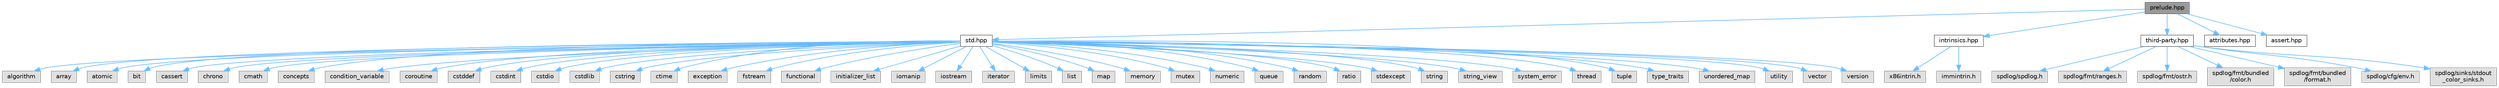 digraph "prelude.hpp"
{
 // INTERACTIVE_SVG=YES
 // LATEX_PDF_SIZE
  bgcolor="transparent";
  edge [fontname=Helvetica,fontsize=10,labelfontname=Helvetica,labelfontsize=10];
  node [fontname=Helvetica,fontsize=10,shape=box,height=0.2,width=0.4];
  Node1 [id="Node000001",label="prelude.hpp",height=0.2,width=0.4,color="gray40", fillcolor="grey60", style="filled", fontcolor="black",tooltip=" "];
  Node1 -> Node2 [id="edge1_Node000001_Node000002",color="steelblue1",style="solid",tooltip=" "];
  Node2 [id="Node000002",label="std.hpp",height=0.2,width=0.4,color="grey40", fillcolor="white", style="filled",URL="$std_8hpp.html",tooltip="The C++ std library."];
  Node2 -> Node3 [id="edge2_Node000002_Node000003",color="steelblue1",style="solid",tooltip=" "];
  Node3 [id="Node000003",label="algorithm",height=0.2,width=0.4,color="grey60", fillcolor="#E0E0E0", style="filled",tooltip=" "];
  Node2 -> Node4 [id="edge3_Node000002_Node000004",color="steelblue1",style="solid",tooltip=" "];
  Node4 [id="Node000004",label="array",height=0.2,width=0.4,color="grey60", fillcolor="#E0E0E0", style="filled",tooltip=" "];
  Node2 -> Node5 [id="edge4_Node000002_Node000005",color="steelblue1",style="solid",tooltip=" "];
  Node5 [id="Node000005",label="atomic",height=0.2,width=0.4,color="grey60", fillcolor="#E0E0E0", style="filled",tooltip=" "];
  Node2 -> Node6 [id="edge5_Node000002_Node000006",color="steelblue1",style="solid",tooltip=" "];
  Node6 [id="Node000006",label="bit",height=0.2,width=0.4,color="grey60", fillcolor="#E0E0E0", style="filled",tooltip=" "];
  Node2 -> Node7 [id="edge6_Node000002_Node000007",color="steelblue1",style="solid",tooltip=" "];
  Node7 [id="Node000007",label="cassert",height=0.2,width=0.4,color="grey60", fillcolor="#E0E0E0", style="filled",tooltip=" "];
  Node2 -> Node8 [id="edge7_Node000002_Node000008",color="steelblue1",style="solid",tooltip=" "];
  Node8 [id="Node000008",label="chrono",height=0.2,width=0.4,color="grey60", fillcolor="#E0E0E0", style="filled",tooltip=" "];
  Node2 -> Node9 [id="edge8_Node000002_Node000009",color="steelblue1",style="solid",tooltip=" "];
  Node9 [id="Node000009",label="cmath",height=0.2,width=0.4,color="grey60", fillcolor="#E0E0E0", style="filled",tooltip=" "];
  Node2 -> Node10 [id="edge9_Node000002_Node000010",color="steelblue1",style="solid",tooltip=" "];
  Node10 [id="Node000010",label="concepts",height=0.2,width=0.4,color="grey60", fillcolor="#E0E0E0", style="filled",tooltip=" "];
  Node2 -> Node11 [id="edge10_Node000002_Node000011",color="steelblue1",style="solid",tooltip=" "];
  Node11 [id="Node000011",label="condition_variable",height=0.2,width=0.4,color="grey60", fillcolor="#E0E0E0", style="filled",tooltip=" "];
  Node2 -> Node12 [id="edge11_Node000002_Node000012",color="steelblue1",style="solid",tooltip=" "];
  Node12 [id="Node000012",label="coroutine",height=0.2,width=0.4,color="grey60", fillcolor="#E0E0E0", style="filled",tooltip=" "];
  Node2 -> Node13 [id="edge12_Node000002_Node000013",color="steelblue1",style="solid",tooltip=" "];
  Node13 [id="Node000013",label="cstddef",height=0.2,width=0.4,color="grey60", fillcolor="#E0E0E0", style="filled",tooltip=" "];
  Node2 -> Node14 [id="edge13_Node000002_Node000014",color="steelblue1",style="solid",tooltip=" "];
  Node14 [id="Node000014",label="cstdint",height=0.2,width=0.4,color="grey60", fillcolor="#E0E0E0", style="filled",tooltip=" "];
  Node2 -> Node15 [id="edge14_Node000002_Node000015",color="steelblue1",style="solid",tooltip=" "];
  Node15 [id="Node000015",label="cstdio",height=0.2,width=0.4,color="grey60", fillcolor="#E0E0E0", style="filled",tooltip=" "];
  Node2 -> Node16 [id="edge15_Node000002_Node000016",color="steelblue1",style="solid",tooltip=" "];
  Node16 [id="Node000016",label="cstdlib",height=0.2,width=0.4,color="grey60", fillcolor="#E0E0E0", style="filled",tooltip=" "];
  Node2 -> Node17 [id="edge16_Node000002_Node000017",color="steelblue1",style="solid",tooltip=" "];
  Node17 [id="Node000017",label="cstring",height=0.2,width=0.4,color="grey60", fillcolor="#E0E0E0", style="filled",tooltip=" "];
  Node2 -> Node18 [id="edge17_Node000002_Node000018",color="steelblue1",style="solid",tooltip=" "];
  Node18 [id="Node000018",label="ctime",height=0.2,width=0.4,color="grey60", fillcolor="#E0E0E0", style="filled",tooltip=" "];
  Node2 -> Node19 [id="edge18_Node000002_Node000019",color="steelblue1",style="solid",tooltip=" "];
  Node19 [id="Node000019",label="exception",height=0.2,width=0.4,color="grey60", fillcolor="#E0E0E0", style="filled",tooltip=" "];
  Node2 -> Node20 [id="edge19_Node000002_Node000020",color="steelblue1",style="solid",tooltip=" "];
  Node20 [id="Node000020",label="fstream",height=0.2,width=0.4,color="grey60", fillcolor="#E0E0E0", style="filled",tooltip=" "];
  Node2 -> Node21 [id="edge20_Node000002_Node000021",color="steelblue1",style="solid",tooltip=" "];
  Node21 [id="Node000021",label="functional",height=0.2,width=0.4,color="grey60", fillcolor="#E0E0E0", style="filled",tooltip=" "];
  Node2 -> Node22 [id="edge21_Node000002_Node000022",color="steelblue1",style="solid",tooltip=" "];
  Node22 [id="Node000022",label="initializer_list",height=0.2,width=0.4,color="grey60", fillcolor="#E0E0E0", style="filled",tooltip=" "];
  Node2 -> Node23 [id="edge22_Node000002_Node000023",color="steelblue1",style="solid",tooltip=" "];
  Node23 [id="Node000023",label="iomanip",height=0.2,width=0.4,color="grey60", fillcolor="#E0E0E0", style="filled",tooltip=" "];
  Node2 -> Node24 [id="edge23_Node000002_Node000024",color="steelblue1",style="solid",tooltip=" "];
  Node24 [id="Node000024",label="iostream",height=0.2,width=0.4,color="grey60", fillcolor="#E0E0E0", style="filled",tooltip=" "];
  Node2 -> Node25 [id="edge24_Node000002_Node000025",color="steelblue1",style="solid",tooltip=" "];
  Node25 [id="Node000025",label="iterator",height=0.2,width=0.4,color="grey60", fillcolor="#E0E0E0", style="filled",tooltip=" "];
  Node2 -> Node26 [id="edge25_Node000002_Node000026",color="steelblue1",style="solid",tooltip=" "];
  Node26 [id="Node000026",label="limits",height=0.2,width=0.4,color="grey60", fillcolor="#E0E0E0", style="filled",tooltip=" "];
  Node2 -> Node27 [id="edge26_Node000002_Node000027",color="steelblue1",style="solid",tooltip=" "];
  Node27 [id="Node000027",label="list",height=0.2,width=0.4,color="grey60", fillcolor="#E0E0E0", style="filled",tooltip=" "];
  Node2 -> Node28 [id="edge27_Node000002_Node000028",color="steelblue1",style="solid",tooltip=" "];
  Node28 [id="Node000028",label="map",height=0.2,width=0.4,color="grey60", fillcolor="#E0E0E0", style="filled",tooltip=" "];
  Node2 -> Node29 [id="edge28_Node000002_Node000029",color="steelblue1",style="solid",tooltip=" "];
  Node29 [id="Node000029",label="memory",height=0.2,width=0.4,color="grey60", fillcolor="#E0E0E0", style="filled",tooltip=" "];
  Node2 -> Node30 [id="edge29_Node000002_Node000030",color="steelblue1",style="solid",tooltip=" "];
  Node30 [id="Node000030",label="mutex",height=0.2,width=0.4,color="grey60", fillcolor="#E0E0E0", style="filled",tooltip=" "];
  Node2 -> Node31 [id="edge30_Node000002_Node000031",color="steelblue1",style="solid",tooltip=" "];
  Node31 [id="Node000031",label="numeric",height=0.2,width=0.4,color="grey60", fillcolor="#E0E0E0", style="filled",tooltip=" "];
  Node2 -> Node32 [id="edge31_Node000002_Node000032",color="steelblue1",style="solid",tooltip=" "];
  Node32 [id="Node000032",label="queue",height=0.2,width=0.4,color="grey60", fillcolor="#E0E0E0", style="filled",tooltip=" "];
  Node2 -> Node33 [id="edge32_Node000002_Node000033",color="steelblue1",style="solid",tooltip=" "];
  Node33 [id="Node000033",label="random",height=0.2,width=0.4,color="grey60", fillcolor="#E0E0E0", style="filled",tooltip=" "];
  Node2 -> Node34 [id="edge33_Node000002_Node000034",color="steelblue1",style="solid",tooltip=" "];
  Node34 [id="Node000034",label="ratio",height=0.2,width=0.4,color="grey60", fillcolor="#E0E0E0", style="filled",tooltip=" "];
  Node2 -> Node35 [id="edge34_Node000002_Node000035",color="steelblue1",style="solid",tooltip=" "];
  Node35 [id="Node000035",label="stdexcept",height=0.2,width=0.4,color="grey60", fillcolor="#E0E0E0", style="filled",tooltip=" "];
  Node2 -> Node36 [id="edge35_Node000002_Node000036",color="steelblue1",style="solid",tooltip=" "];
  Node36 [id="Node000036",label="string",height=0.2,width=0.4,color="grey60", fillcolor="#E0E0E0", style="filled",tooltip=" "];
  Node2 -> Node37 [id="edge36_Node000002_Node000037",color="steelblue1",style="solid",tooltip=" "];
  Node37 [id="Node000037",label="string_view",height=0.2,width=0.4,color="grey60", fillcolor="#E0E0E0", style="filled",tooltip=" "];
  Node2 -> Node38 [id="edge37_Node000002_Node000038",color="steelblue1",style="solid",tooltip=" "];
  Node38 [id="Node000038",label="system_error",height=0.2,width=0.4,color="grey60", fillcolor="#E0E0E0", style="filled",tooltip=" "];
  Node2 -> Node39 [id="edge38_Node000002_Node000039",color="steelblue1",style="solid",tooltip=" "];
  Node39 [id="Node000039",label="thread",height=0.2,width=0.4,color="grey60", fillcolor="#E0E0E0", style="filled",tooltip=" "];
  Node2 -> Node40 [id="edge39_Node000002_Node000040",color="steelblue1",style="solid",tooltip=" "];
  Node40 [id="Node000040",label="tuple",height=0.2,width=0.4,color="grey60", fillcolor="#E0E0E0", style="filled",tooltip=" "];
  Node2 -> Node41 [id="edge40_Node000002_Node000041",color="steelblue1",style="solid",tooltip=" "];
  Node41 [id="Node000041",label="type_traits",height=0.2,width=0.4,color="grey60", fillcolor="#E0E0E0", style="filled",tooltip=" "];
  Node2 -> Node42 [id="edge41_Node000002_Node000042",color="steelblue1",style="solid",tooltip=" "];
  Node42 [id="Node000042",label="unordered_map",height=0.2,width=0.4,color="grey60", fillcolor="#E0E0E0", style="filled",tooltip=" "];
  Node2 -> Node43 [id="edge42_Node000002_Node000043",color="steelblue1",style="solid",tooltip=" "];
  Node43 [id="Node000043",label="utility",height=0.2,width=0.4,color="grey60", fillcolor="#E0E0E0", style="filled",tooltip=" "];
  Node2 -> Node44 [id="edge43_Node000002_Node000044",color="steelblue1",style="solid",tooltip=" "];
  Node44 [id="Node000044",label="vector",height=0.2,width=0.4,color="grey60", fillcolor="#E0E0E0", style="filled",tooltip=" "];
  Node2 -> Node45 [id="edge44_Node000002_Node000045",color="steelblue1",style="solid",tooltip=" "];
  Node45 [id="Node000045",label="version",height=0.2,width=0.4,color="grey60", fillcolor="#E0E0E0", style="filled",tooltip=" "];
  Node1 -> Node46 [id="edge45_Node000001_Node000046",color="steelblue1",style="solid",tooltip=" "];
  Node46 [id="Node000046",label="intrinsics.hpp",height=0.2,width=0.4,color="grey40", fillcolor="white", style="filled",URL="$intrinsics_8hpp.html",tooltip="Imports all of our platform-specific intrinsics once as part of the PCH."];
  Node46 -> Node47 [id="edge46_Node000046_Node000047",color="steelblue1",style="solid",tooltip=" "];
  Node47 [id="Node000047",label="x86intrin.h",height=0.2,width=0.4,color="grey60", fillcolor="#E0E0E0", style="filled",tooltip=" "];
  Node46 -> Node48 [id="edge47_Node000046_Node000048",color="steelblue1",style="solid",tooltip=" "];
  Node48 [id="Node000048",label="immintrin.h",height=0.2,width=0.4,color="grey60", fillcolor="#E0E0E0", style="filled",tooltip=" "];
  Node1 -> Node49 [id="edge48_Node000001_Node000049",color="steelblue1",style="solid",tooltip=" "];
  Node49 [id="Node000049",label="third-party.hpp",height=0.2,width=0.4,color="grey40", fillcolor="white", style="filled",URL="$third-party_8hpp.html",tooltip="third-party libraries"];
  Node49 -> Node50 [id="edge49_Node000049_Node000050",color="steelblue1",style="solid",tooltip=" "];
  Node50 [id="Node000050",label="spdlog/spdlog.h",height=0.2,width=0.4,color="grey60", fillcolor="#E0E0E0", style="filled",tooltip=" "];
  Node49 -> Node51 [id="edge50_Node000049_Node000051",color="steelblue1",style="solid",tooltip=" "];
  Node51 [id="Node000051",label="spdlog/fmt/ranges.h",height=0.2,width=0.4,color="grey60", fillcolor="#E0E0E0", style="filled",tooltip=" "];
  Node49 -> Node52 [id="edge51_Node000049_Node000052",color="steelblue1",style="solid",tooltip=" "];
  Node52 [id="Node000052",label="spdlog/fmt/ostr.h",height=0.2,width=0.4,color="grey60", fillcolor="#E0E0E0", style="filled",tooltip=" "];
  Node49 -> Node53 [id="edge52_Node000049_Node000053",color="steelblue1",style="solid",tooltip=" "];
  Node53 [id="Node000053",label="spdlog/fmt/bundled\l/color.h",height=0.2,width=0.4,color="grey60", fillcolor="#E0E0E0", style="filled",tooltip=" "];
  Node49 -> Node54 [id="edge53_Node000049_Node000054",color="steelblue1",style="solid",tooltip=" "];
  Node54 [id="Node000054",label="spdlog/fmt/bundled\l/format.h",height=0.2,width=0.4,color="grey60", fillcolor="#E0E0E0", style="filled",tooltip=" "];
  Node49 -> Node55 [id="edge54_Node000049_Node000055",color="steelblue1",style="solid",tooltip=" "];
  Node55 [id="Node000055",label="spdlog/cfg/env.h",height=0.2,width=0.4,color="grey60", fillcolor="#E0E0E0", style="filled",tooltip=" "];
  Node49 -> Node56 [id="edge55_Node000049_Node000056",color="steelblue1",style="solid",tooltip=" "];
  Node56 [id="Node000056",label="spdlog/sinks/stdout\l_color_sinks.h",height=0.2,width=0.4,color="grey60", fillcolor="#E0E0E0", style="filled",tooltip=" "];
  Node1 -> Node57 [id="edge56_Node000001_Node000057",color="steelblue1",style="solid",tooltip=" "];
  Node57 [id="Node000057",label="attributes.hpp",height=0.2,width=0.4,color="grey40", fillcolor="white", style="filled",URL="$attributes_8hpp.html",tooltip="an opinionated subset of clang/gcc attributes"];
  Node1 -> Node58 [id="edge57_Node000001_Node000058",color="steelblue1",style="solid",tooltip=" "];
  Node58 [id="Node000058",label="assert.hpp",height=0.2,width=0.4,color="grey40", fillcolor="white", style="filled",URL="$assert_8hpp.html",tooltip="assert even during release"];
}
